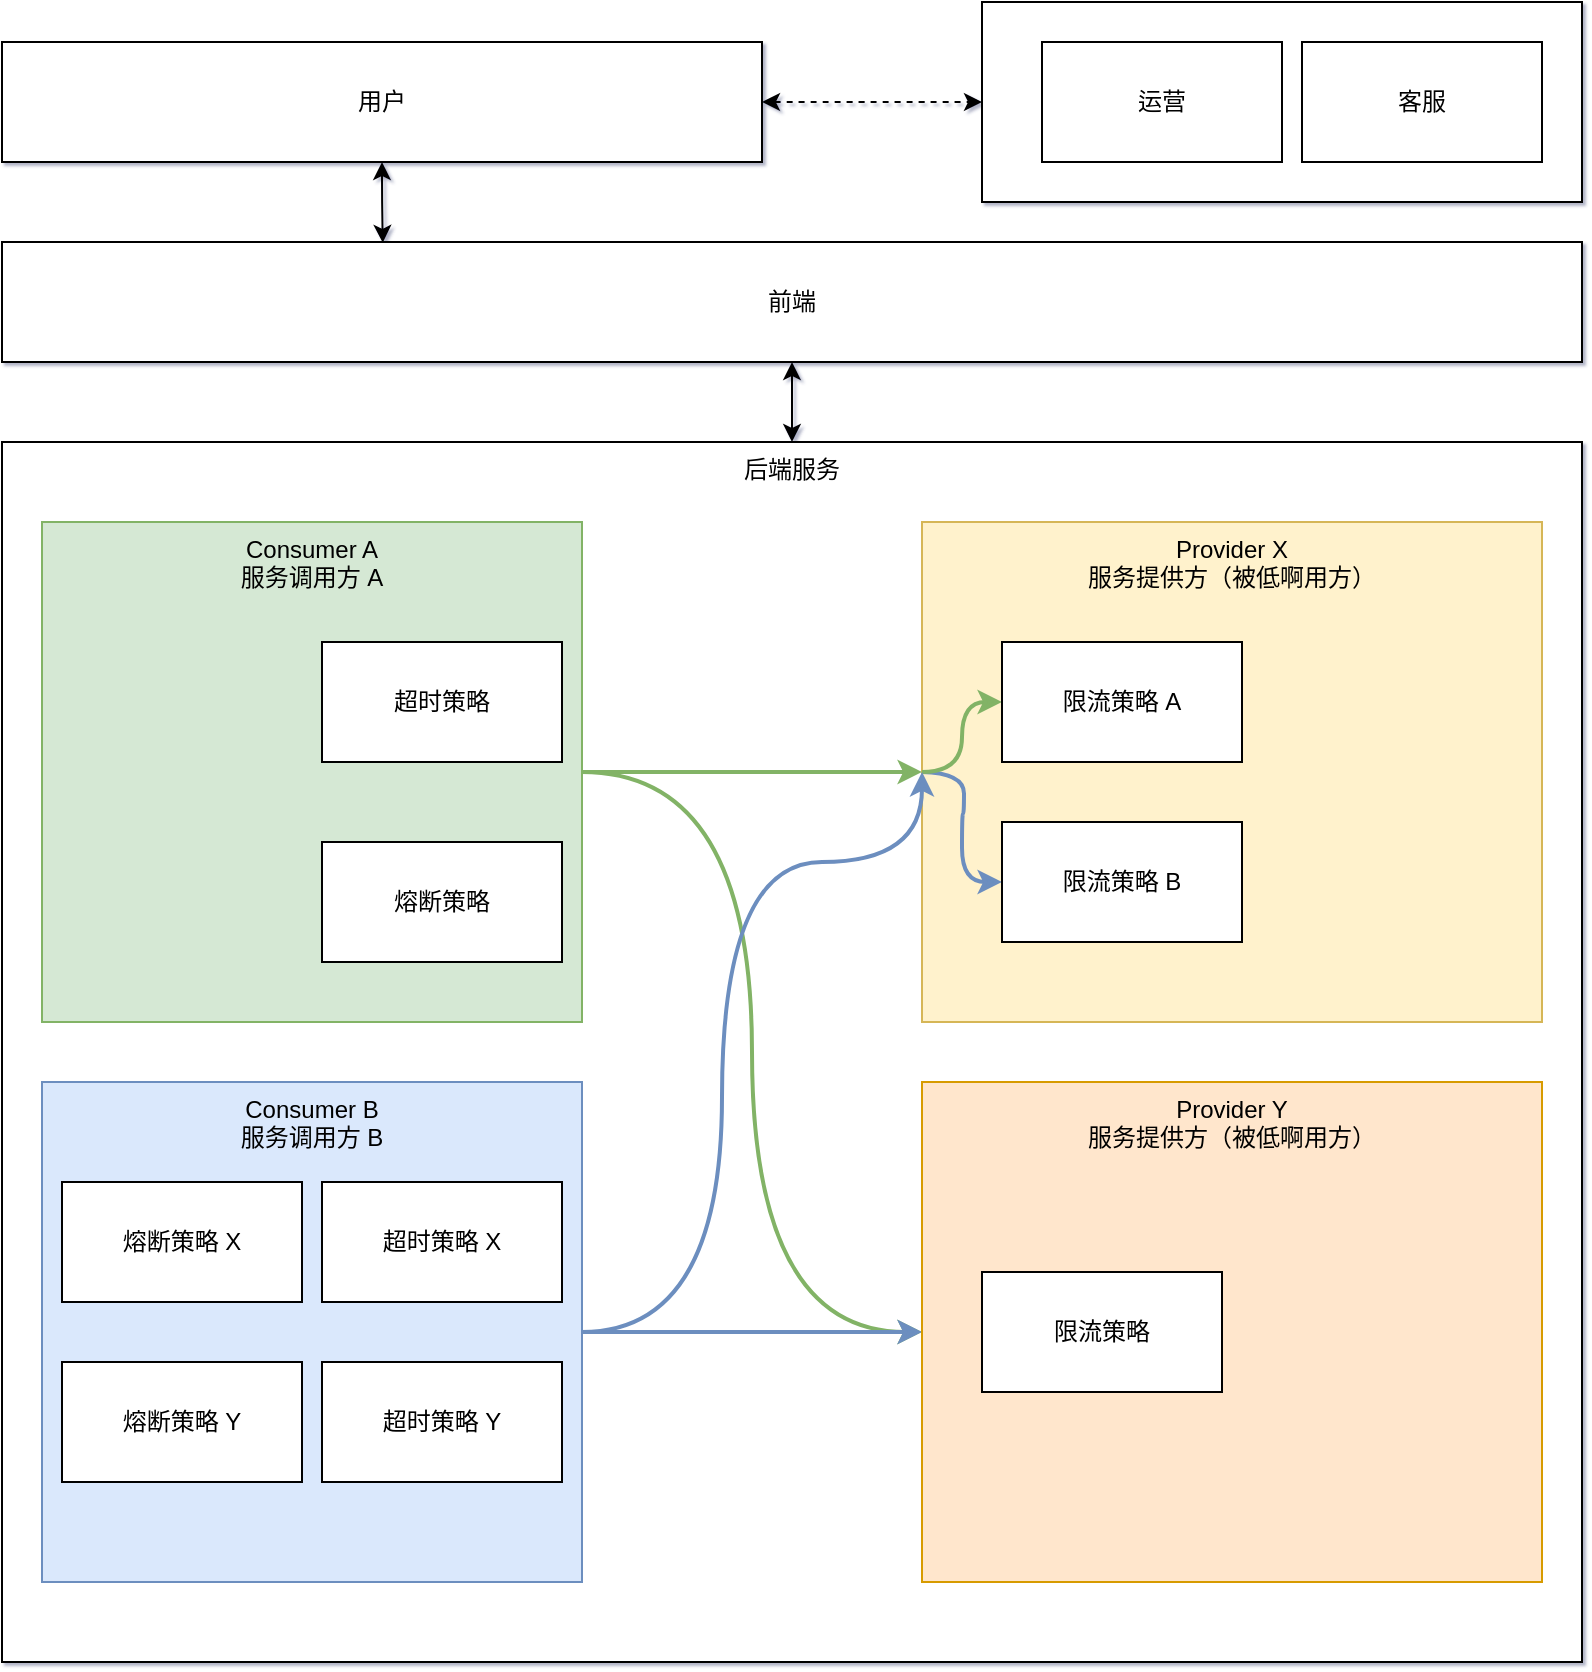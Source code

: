 <mxfile version="17.5.0" type="github">
  <diagram id="Mbw-RBWYWKXDhVc4j8uw" name="第 1 页">
    <mxGraphModel dx="1240" dy="690" grid="0" gridSize="10" guides="1" tooltips="1" connect="1" arrows="1" fold="1" page="1" pageScale="1" pageWidth="827" pageHeight="1169" math="0" shadow="1">
      <root>
        <mxCell id="0" />
        <mxCell id="1" parent="0" />
        <mxCell id="Ly39tRD4MLQu7KWA-Jah-22" value="后端服务" style="rounded=0;whiteSpace=wrap;html=1;verticalAlign=top;" vertex="1" parent="1">
          <mxGeometry x="20" y="320" width="790" height="610" as="geometry" />
        </mxCell>
        <mxCell id="Ly39tRD4MLQu7KWA-Jah-2" value="Provider X&lt;br&gt;服务提供方（被低啊用方）" style="rounded=0;whiteSpace=wrap;html=1;verticalAlign=top;fillColor=#fff2cc;strokeColor=#d6b656;" vertex="1" parent="1">
          <mxGeometry x="480" y="360" width="310" height="250" as="geometry" />
        </mxCell>
        <mxCell id="Ly39tRD4MLQu7KWA-Jah-20" style="edgeStyle=orthogonalEdgeStyle;curved=1;rounded=0;orthogonalLoop=1;jettySize=auto;html=1;entryX=0;entryY=0.5;entryDx=0;entryDy=0;startArrow=none;startFill=0;endArrow=classic;endFill=1;fillColor=#d5e8d4;strokeColor=#82b366;strokeWidth=2;" edge="1" parent="1" source="Ly39tRD4MLQu7KWA-Jah-1" target="Ly39tRD4MLQu7KWA-Jah-11">
          <mxGeometry relative="1" as="geometry" />
        </mxCell>
        <mxCell id="Ly39tRD4MLQu7KWA-Jah-1" value="Consumer A&lt;br&gt;服务调用方 A" style="rounded=0;whiteSpace=wrap;html=1;verticalAlign=top;fillColor=#d5e8d4;strokeColor=#82b366;" vertex="1" parent="1">
          <mxGeometry x="40" y="360" width="270" height="250" as="geometry" />
        </mxCell>
        <mxCell id="Ly39tRD4MLQu7KWA-Jah-19" style="edgeStyle=orthogonalEdgeStyle;curved=1;rounded=0;orthogonalLoop=1;jettySize=auto;html=1;entryX=0;entryY=0.5;entryDx=0;entryDy=0;startArrow=none;startFill=0;endArrow=classic;endFill=1;fillColor=#dae8fc;strokeColor=#6c8ebf;strokeWidth=2;" edge="1" parent="1" target="Ly39tRD4MLQu7KWA-Jah-6">
          <mxGeometry relative="1" as="geometry">
            <mxPoint x="480" y="485" as="sourcePoint" />
          </mxGeometry>
        </mxCell>
        <mxCell id="Ly39tRD4MLQu7KWA-Jah-16" style="edgeStyle=orthogonalEdgeStyle;rounded=0;orthogonalLoop=1;jettySize=auto;html=1;entryX=0;entryY=0.5;entryDx=0;entryDy=0;curved=1;exitX=1;exitY=0.5;exitDx=0;exitDy=0;fillColor=#d5e8d4;strokeColor=#82b366;strokeWidth=2;" edge="1" parent="1" source="Ly39tRD4MLQu7KWA-Jah-1" target="Ly39tRD4MLQu7KWA-Jah-2">
          <mxGeometry relative="1" as="geometry" />
        </mxCell>
        <mxCell id="Ly39tRD4MLQu7KWA-Jah-3" value="超时策略" style="rounded=0;whiteSpace=wrap;html=1;" vertex="1" parent="1">
          <mxGeometry x="180" y="420" width="120" height="60" as="geometry" />
        </mxCell>
        <mxCell id="Ly39tRD4MLQu7KWA-Jah-4" value="熔断策略" style="rounded=0;whiteSpace=wrap;html=1;" vertex="1" parent="1">
          <mxGeometry x="180" y="520" width="120" height="60" as="geometry" />
        </mxCell>
        <mxCell id="Ly39tRD4MLQu7KWA-Jah-17" style="edgeStyle=orthogonalEdgeStyle;curved=1;rounded=0;orthogonalLoop=1;jettySize=auto;html=1;entryX=0;entryY=0.5;entryDx=0;entryDy=0;exitX=0;exitY=0.5;exitDx=0;exitDy=0;startArrow=classic;startFill=1;endArrow=none;endFill=0;fillColor=#d5e8d4;strokeColor=#82b366;strokeWidth=2;" edge="1" parent="1" source="Ly39tRD4MLQu7KWA-Jah-5" target="Ly39tRD4MLQu7KWA-Jah-2">
          <mxGeometry relative="1" as="geometry">
            <Array as="points">
              <mxPoint x="500" y="450" />
              <mxPoint x="500" y="485" />
            </Array>
          </mxGeometry>
        </mxCell>
        <mxCell id="Ly39tRD4MLQu7KWA-Jah-5" value="限流策略 A" style="rounded=0;whiteSpace=wrap;html=1;" vertex="1" parent="1">
          <mxGeometry x="520" y="420" width="120" height="60" as="geometry" />
        </mxCell>
        <mxCell id="Ly39tRD4MLQu7KWA-Jah-6" value="限流策略 B" style="rounded=0;whiteSpace=wrap;html=1;" vertex="1" parent="1">
          <mxGeometry x="520" y="510" width="120" height="60" as="geometry" />
        </mxCell>
        <mxCell id="Ly39tRD4MLQu7KWA-Jah-18" style="edgeStyle=orthogonalEdgeStyle;curved=1;rounded=0;orthogonalLoop=1;jettySize=auto;html=1;startArrow=none;startFill=0;endArrow=classic;endFill=1;exitX=1;exitY=0.5;exitDx=0;exitDy=0;entryX=0;entryY=0.5;entryDx=0;entryDy=0;fillColor=#dae8fc;strokeColor=#6c8ebf;strokeWidth=2;" edge="1" parent="1" source="Ly39tRD4MLQu7KWA-Jah-8" target="Ly39tRD4MLQu7KWA-Jah-2">
          <mxGeometry relative="1" as="geometry">
            <mxPoint x="480" y="490" as="targetPoint" />
            <Array as="points">
              <mxPoint x="380" y="765" />
              <mxPoint x="380" y="530" />
              <mxPoint x="480" y="530" />
            </Array>
          </mxGeometry>
        </mxCell>
        <mxCell id="Ly39tRD4MLQu7KWA-Jah-21" style="edgeStyle=orthogonalEdgeStyle;curved=1;rounded=0;orthogonalLoop=1;jettySize=auto;html=1;entryX=0;entryY=0.5;entryDx=0;entryDy=0;startArrow=none;startFill=0;endArrow=classic;endFill=1;fillColor=#dae8fc;strokeColor=#6c8ebf;strokeWidth=2;" edge="1" parent="1" source="Ly39tRD4MLQu7KWA-Jah-8" target="Ly39tRD4MLQu7KWA-Jah-11">
          <mxGeometry relative="1" as="geometry" />
        </mxCell>
        <mxCell id="Ly39tRD4MLQu7KWA-Jah-8" value="Consumer B&lt;br&gt;服务调用方 B" style="rounded=0;whiteSpace=wrap;html=1;verticalAlign=top;fillColor=#dae8fc;strokeColor=#6c8ebf;" vertex="1" parent="1">
          <mxGeometry x="40" y="640" width="270" height="250" as="geometry" />
        </mxCell>
        <mxCell id="Ly39tRD4MLQu7KWA-Jah-9" value="超时策略 X" style="rounded=0;whiteSpace=wrap;html=1;" vertex="1" parent="1">
          <mxGeometry x="180" y="690" width="120" height="60" as="geometry" />
        </mxCell>
        <mxCell id="Ly39tRD4MLQu7KWA-Jah-10" value="熔断策略 X" style="rounded=0;whiteSpace=wrap;html=1;" vertex="1" parent="1">
          <mxGeometry x="50" y="690" width="120" height="60" as="geometry" />
        </mxCell>
        <mxCell id="Ly39tRD4MLQu7KWA-Jah-11" value="Provider Y&lt;br&gt;服务提供方（被低啊用方）" style="rounded=0;whiteSpace=wrap;html=1;verticalAlign=top;fillColor=#ffe6cc;strokeColor=#d79b00;" vertex="1" parent="1">
          <mxGeometry x="480" y="640" width="310" height="250" as="geometry" />
        </mxCell>
        <mxCell id="Ly39tRD4MLQu7KWA-Jah-13" value="限流策略" style="rounded=0;whiteSpace=wrap;html=1;" vertex="1" parent="1">
          <mxGeometry x="510" y="735" width="120" height="60" as="geometry" />
        </mxCell>
        <mxCell id="Ly39tRD4MLQu7KWA-Jah-14" value="超时策略 Y" style="rounded=0;whiteSpace=wrap;html=1;" vertex="1" parent="1">
          <mxGeometry x="180" y="780" width="120" height="60" as="geometry" />
        </mxCell>
        <mxCell id="Ly39tRD4MLQu7KWA-Jah-15" value="熔断策略 Y" style="rounded=0;whiteSpace=wrap;html=1;" vertex="1" parent="1">
          <mxGeometry x="50" y="780" width="120" height="60" as="geometry" />
        </mxCell>
        <mxCell id="Ly39tRD4MLQu7KWA-Jah-24" style="edgeStyle=orthogonalEdgeStyle;curved=1;rounded=0;orthogonalLoop=1;jettySize=auto;html=1;entryX=0.5;entryY=0;entryDx=0;entryDy=0;startArrow=classic;startFill=1;endArrow=classic;endFill=1;" edge="1" parent="1" source="Ly39tRD4MLQu7KWA-Jah-23" target="Ly39tRD4MLQu7KWA-Jah-22">
          <mxGeometry relative="1" as="geometry" />
        </mxCell>
        <mxCell id="Ly39tRD4MLQu7KWA-Jah-23" value="前端" style="rounded=0;whiteSpace=wrap;html=1;" vertex="1" parent="1">
          <mxGeometry x="20" y="220" width="790" height="60" as="geometry" />
        </mxCell>
        <mxCell id="Ly39tRD4MLQu7KWA-Jah-27" style="edgeStyle=orthogonalEdgeStyle;curved=1;rounded=0;orthogonalLoop=1;jettySize=auto;html=1;entryX=0.241;entryY=0.007;entryDx=0;entryDy=0;entryPerimeter=0;startArrow=classic;startFill=1;endArrow=classic;endFill=1;" edge="1" parent="1" source="Ly39tRD4MLQu7KWA-Jah-25" target="Ly39tRD4MLQu7KWA-Jah-23">
          <mxGeometry relative="1" as="geometry" />
        </mxCell>
        <mxCell id="Ly39tRD4MLQu7KWA-Jah-31" style="edgeStyle=orthogonalEdgeStyle;curved=1;rounded=0;orthogonalLoop=1;jettySize=auto;html=1;entryX=0;entryY=0.5;entryDx=0;entryDy=0;startArrow=classic;startFill=1;endArrow=classic;endFill=1;dashed=1;" edge="1" parent="1" source="Ly39tRD4MLQu7KWA-Jah-25" target="Ly39tRD4MLQu7KWA-Jah-28">
          <mxGeometry relative="1" as="geometry" />
        </mxCell>
        <mxCell id="Ly39tRD4MLQu7KWA-Jah-25" value="用户" style="rounded=0;whiteSpace=wrap;html=1;" vertex="1" parent="1">
          <mxGeometry x="20" y="120" width="380" height="60" as="geometry" />
        </mxCell>
        <mxCell id="Ly39tRD4MLQu7KWA-Jah-28" value="" style="rounded=0;whiteSpace=wrap;html=1;" vertex="1" parent="1">
          <mxGeometry x="510" y="100" width="300" height="100" as="geometry" />
        </mxCell>
        <mxCell id="Ly39tRD4MLQu7KWA-Jah-29" value="运营" style="rounded=0;whiteSpace=wrap;html=1;" vertex="1" parent="1">
          <mxGeometry x="540" y="120" width="120" height="60" as="geometry" />
        </mxCell>
        <mxCell id="Ly39tRD4MLQu7KWA-Jah-30" value="客服" style="rounded=0;whiteSpace=wrap;html=1;" vertex="1" parent="1">
          <mxGeometry x="670" y="120" width="120" height="60" as="geometry" />
        </mxCell>
      </root>
    </mxGraphModel>
  </diagram>
</mxfile>
